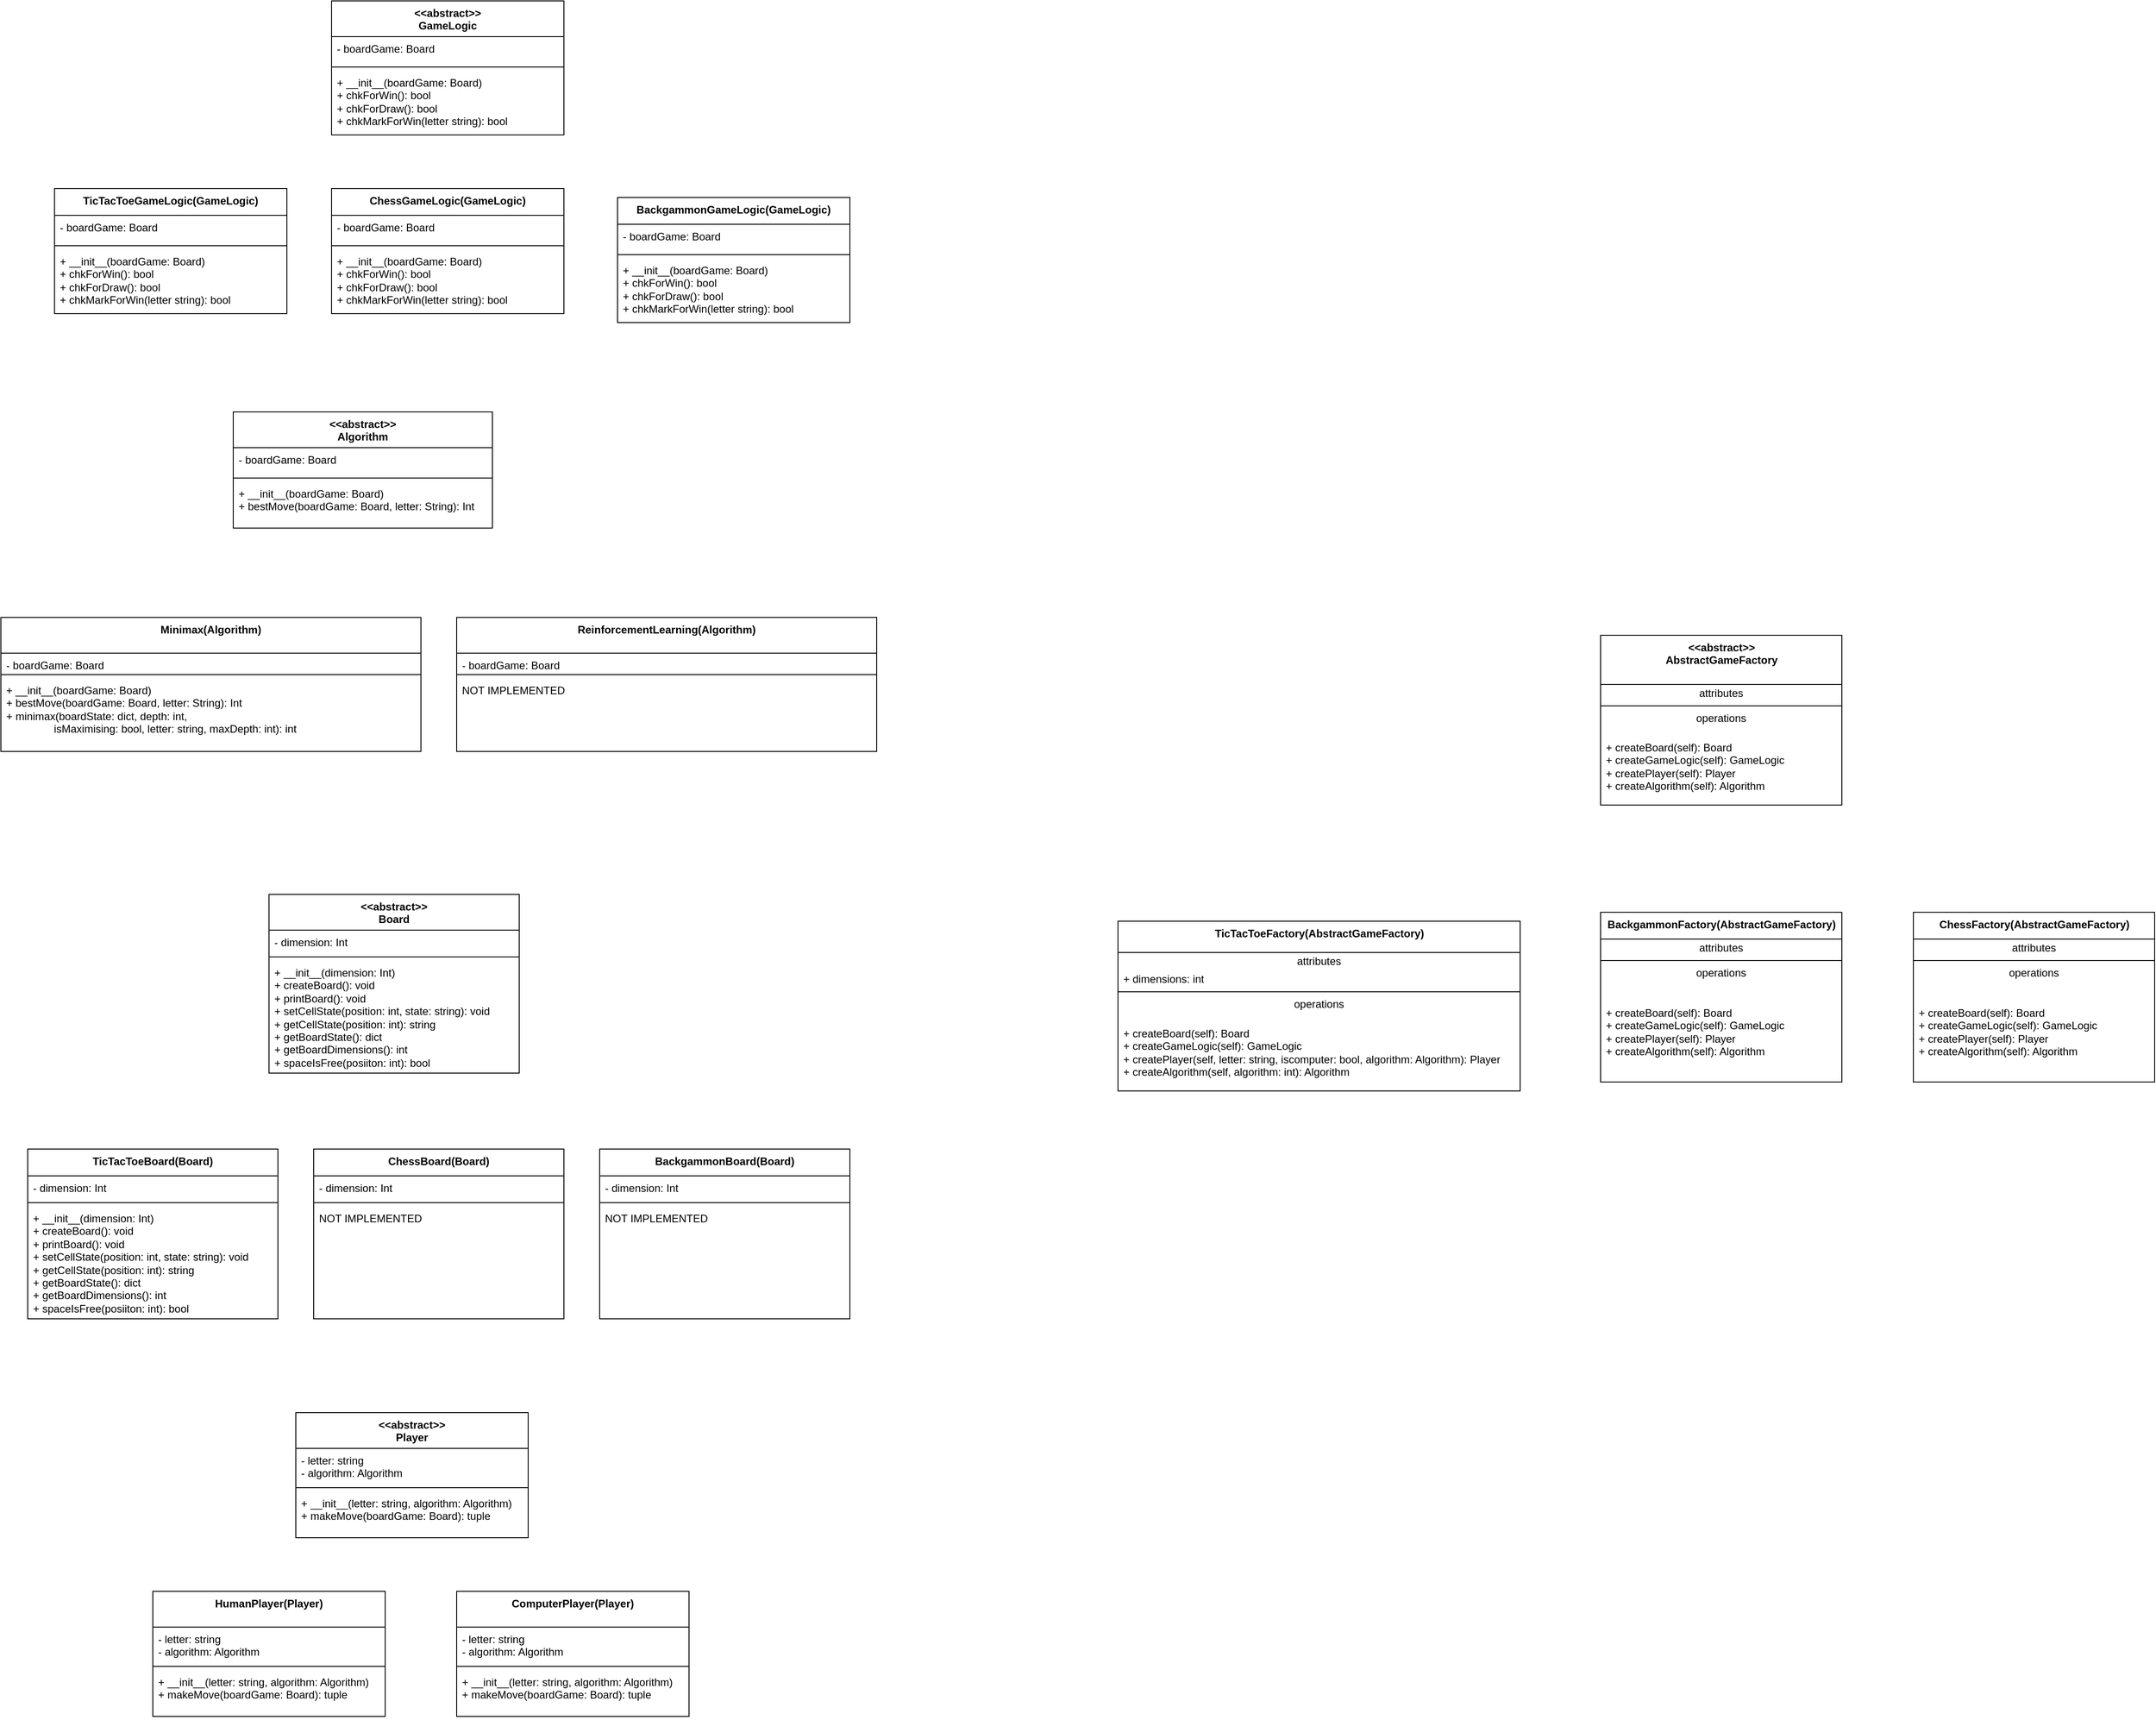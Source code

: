 <mxfile>
    <diagram id="mlrWmsT7ULeHNMqdVKXI" name="Page-1">
        <mxGraphModel dx="2434" dy="2727" grid="1" gridSize="10" guides="1" tooltips="1" connect="1" arrows="1" fold="1" page="1" pageScale="1" pageWidth="850" pageHeight="1100" background="none" math="0" shadow="0">
            <root>
                <mxCell id="0"/>
                <mxCell id="1" parent="0"/>
                <mxCell id="23" value="&lt;span style=&quot;font-weight: 700;&quot;&gt;TicTacToeFactory(AbstractGameFactory)&lt;/span&gt;" style="swimlane;fontStyle=0;align=center;verticalAlign=top;childLayout=stackLayout;horizontal=1;startSize=35;horizontalStack=0;resizeParent=1;resizeParentMax=0;resizeLast=0;collapsible=0;marginBottom=0;html=1;" vertex="1" parent="1">
                    <mxGeometry x="900" y="330" width="450" height="190" as="geometry"/>
                </mxCell>
                <mxCell id="24" value="attributes" style="text;html=1;strokeColor=none;fillColor=none;align=center;verticalAlign=middle;spacingLeft=4;spacingRight=4;overflow=hidden;rotatable=0;points=[[0,0.5],[1,0.5]];portConstraint=eastwest;" vertex="1" parent="23">
                    <mxGeometry y="35" width="450" height="20" as="geometry"/>
                </mxCell>
                <mxCell id="25" value="+ dimensions: int" style="text;html=1;strokeColor=none;fillColor=none;align=left;verticalAlign=middle;spacingLeft=4;spacingRight=4;overflow=hidden;rotatable=0;points=[[0,0.5],[1,0.5]];portConstraint=eastwest;" vertex="1" parent="23">
                    <mxGeometry y="55" width="450" height="20" as="geometry"/>
                </mxCell>
                <mxCell id="28" value="" style="line;strokeWidth=1;fillColor=none;align=left;verticalAlign=middle;spacingTop=-1;spacingLeft=3;spacingRight=3;rotatable=0;labelPosition=right;points=[];portConstraint=eastwest;" vertex="1" parent="23">
                    <mxGeometry y="75" width="450" height="8" as="geometry"/>
                </mxCell>
                <mxCell id="29" value="operations" style="text;html=1;strokeColor=none;fillColor=none;align=center;verticalAlign=middle;spacingLeft=4;spacingRight=4;overflow=hidden;rotatable=0;points=[[0,0.5],[1,0.5]];portConstraint=eastwest;" vertex="1" parent="23">
                    <mxGeometry y="83" width="450" height="20" as="geometry"/>
                </mxCell>
                <mxCell id="30" value="+ createBoard(self): Board&lt;br&gt;+ createGameLogic(self): GameLogic&lt;br&gt;+ createPlayer(self, letter: string, iscomputer: bool, algorithm: Algorithm): Player&lt;br&gt;+ createAlgorithm(self, algorithm: int): Algorithm" style="text;html=1;strokeColor=none;fillColor=none;align=left;verticalAlign=middle;spacingLeft=4;spacingRight=4;overflow=hidden;rotatable=0;points=[[0,0.5],[1,0.5]];portConstraint=eastwest;" vertex="1" parent="23">
                    <mxGeometry y="103" width="450" height="87" as="geometry"/>
                </mxCell>
                <mxCell id="31" value="&lt;span style=&quot;font-weight: 700;&quot;&gt;BackgammonFactory(AbstractGameFactory)&lt;/span&gt;" style="swimlane;fontStyle=0;align=center;verticalAlign=top;childLayout=stackLayout;horizontal=1;startSize=30;horizontalStack=0;resizeParent=1;resizeParentMax=0;resizeLast=0;collapsible=0;marginBottom=0;html=1;" vertex="1" parent="1">
                    <mxGeometry x="1440" y="320" width="270" height="190" as="geometry"/>
                </mxCell>
                <mxCell id="32" value="attributes" style="text;html=1;strokeColor=none;fillColor=none;align=center;verticalAlign=middle;spacingLeft=4;spacingRight=4;overflow=hidden;rotatable=0;points=[[0,0.5],[1,0.5]];portConstraint=eastwest;" vertex="1" parent="31">
                    <mxGeometry y="30" width="270" height="20" as="geometry"/>
                </mxCell>
                <mxCell id="34" value="" style="line;strokeWidth=1;fillColor=none;align=left;verticalAlign=middle;spacingTop=-1;spacingLeft=3;spacingRight=3;rotatable=0;labelPosition=right;points=[];portConstraint=eastwest;" vertex="1" parent="31">
                    <mxGeometry y="50" width="270" height="8" as="geometry"/>
                </mxCell>
                <mxCell id="35" value="operations" style="text;html=1;strokeColor=none;fillColor=none;align=center;verticalAlign=middle;spacingLeft=4;spacingRight=4;overflow=hidden;rotatable=0;points=[[0,0.5],[1,0.5]];portConstraint=eastwest;" vertex="1" parent="31">
                    <mxGeometry y="58" width="270" height="20" as="geometry"/>
                </mxCell>
                <mxCell id="36" value="+ createBoard(self): Board&lt;br&gt;+ createGameLogic(self): GameLogic&lt;br&gt;+ createPlayer(self): Player&lt;br&gt;+ createAlgorithm(self): Algorithm" style="text;html=1;strokeColor=none;fillColor=none;align=left;verticalAlign=middle;spacingLeft=4;spacingRight=4;overflow=hidden;rotatable=0;points=[[0,0.5],[1,0.5]];portConstraint=eastwest;" vertex="1" parent="31">
                    <mxGeometry y="78" width="270" height="112" as="geometry"/>
                </mxCell>
                <mxCell id="37" value="&lt;span style=&quot;font-weight: 700;&quot;&gt;ChessFactory(AbstractGameFactory)&lt;/span&gt;" style="swimlane;fontStyle=0;align=center;verticalAlign=top;childLayout=stackLayout;horizontal=1;startSize=30;horizontalStack=0;resizeParent=1;resizeParentMax=0;resizeLast=0;collapsible=0;marginBottom=0;html=1;" vertex="1" parent="1">
                    <mxGeometry x="1790" y="320" width="270" height="190" as="geometry"/>
                </mxCell>
                <mxCell id="38" value="attributes" style="text;html=1;strokeColor=none;fillColor=none;align=center;verticalAlign=middle;spacingLeft=4;spacingRight=4;overflow=hidden;rotatable=0;points=[[0,0.5],[1,0.5]];portConstraint=eastwest;" vertex="1" parent="37">
                    <mxGeometry y="30" width="270" height="20" as="geometry"/>
                </mxCell>
                <mxCell id="40" value="" style="line;strokeWidth=1;fillColor=none;align=left;verticalAlign=middle;spacingTop=-1;spacingLeft=3;spacingRight=3;rotatable=0;labelPosition=right;points=[];portConstraint=eastwest;" vertex="1" parent="37">
                    <mxGeometry y="50" width="270" height="8" as="geometry"/>
                </mxCell>
                <mxCell id="41" value="operations" style="text;html=1;strokeColor=none;fillColor=none;align=center;verticalAlign=middle;spacingLeft=4;spacingRight=4;overflow=hidden;rotatable=0;points=[[0,0.5],[1,0.5]];portConstraint=eastwest;" vertex="1" parent="37">
                    <mxGeometry y="58" width="270" height="20" as="geometry"/>
                </mxCell>
                <mxCell id="42" value="+ createBoard(self): Board&lt;br&gt;+ createGameLogic(self): GameLogic&lt;br&gt;+ createPlayer(self): Player&lt;br&gt;+ createAlgorithm(self): Algorithm" style="text;html=1;strokeColor=none;fillColor=none;align=left;verticalAlign=middle;spacingLeft=4;spacingRight=4;overflow=hidden;rotatable=0;points=[[0,0.5],[1,0.5]];portConstraint=eastwest;" vertex="1" parent="37">
                    <mxGeometry y="78" width="270" height="112" as="geometry"/>
                </mxCell>
                <mxCell id="43" value="&lt;span style=&quot;font-weight: 700;&quot;&gt;&amp;lt;&amp;lt;abstract&amp;gt;&amp;gt;&lt;/span&gt;&lt;br style=&quot;font-weight: 700;&quot;&gt;&lt;span style=&quot;font-weight: 700;&quot;&gt;AbstractGameFactory&lt;/span&gt;" style="swimlane;fontStyle=0;align=center;verticalAlign=top;childLayout=stackLayout;horizontal=1;startSize=55;horizontalStack=0;resizeParent=1;resizeParentMax=0;resizeLast=0;collapsible=0;marginBottom=0;html=1;" vertex="1" parent="1">
                    <mxGeometry x="1440" y="10" width="270" height="190" as="geometry"/>
                </mxCell>
                <mxCell id="44" value="attributes" style="text;html=1;strokeColor=none;fillColor=none;align=center;verticalAlign=middle;spacingLeft=4;spacingRight=4;overflow=hidden;rotatable=0;points=[[0,0.5],[1,0.5]];portConstraint=eastwest;" vertex="1" parent="43">
                    <mxGeometry y="55" width="270" height="20" as="geometry"/>
                </mxCell>
                <mxCell id="46" value="" style="line;strokeWidth=1;fillColor=none;align=left;verticalAlign=middle;spacingTop=-1;spacingLeft=3;spacingRight=3;rotatable=0;labelPosition=right;points=[];portConstraint=eastwest;" vertex="1" parent="43">
                    <mxGeometry y="75" width="270" height="8" as="geometry"/>
                </mxCell>
                <mxCell id="47" value="operations" style="text;html=1;strokeColor=none;fillColor=none;align=center;verticalAlign=middle;spacingLeft=4;spacingRight=4;overflow=hidden;rotatable=0;points=[[0,0.5],[1,0.5]];portConstraint=eastwest;" vertex="1" parent="43">
                    <mxGeometry y="83" width="270" height="20" as="geometry"/>
                </mxCell>
                <mxCell id="48" value="+ createBoard(self): Board&lt;br&gt;+ createGameLogic(self): GameLogic&lt;br&gt;+ createPlayer(self): Player&lt;br&gt;+ createAlgorithm(self): Algorithm" style="text;html=1;strokeColor=none;fillColor=none;align=left;verticalAlign=middle;spacingLeft=4;spacingRight=4;overflow=hidden;rotatable=0;points=[[0,0.5],[1,0.5]];portConstraint=eastwest;" vertex="1" parent="43">
                    <mxGeometry y="103" width="270" height="87" as="geometry"/>
                </mxCell>
                <mxCell id="52" value="&amp;lt;&amp;lt;abstract&amp;gt;&amp;gt;&lt;br&gt;Algorithm&lt;br&gt;" style="swimlane;fontStyle=1;align=center;verticalAlign=top;childLayout=stackLayout;horizontal=1;startSize=40;horizontalStack=0;resizeParent=1;resizeParentMax=0;resizeLast=0;collapsible=1;marginBottom=0;whiteSpace=wrap;html=1;" vertex="1" parent="1">
                    <mxGeometry x="-90" y="-240" width="290" height="130" as="geometry"/>
                </mxCell>
                <mxCell id="53" value="- boardGame: Board&lt;br&gt;" style="text;strokeColor=none;fillColor=none;align=left;verticalAlign=top;spacingLeft=4;spacingRight=4;overflow=hidden;rotatable=0;points=[[0,0.5],[1,0.5]];portConstraint=eastwest;whiteSpace=wrap;html=1;" vertex="1" parent="52">
                    <mxGeometry y="40" width="290" height="30" as="geometry"/>
                </mxCell>
                <mxCell id="54" value="" style="line;strokeWidth=1;fillColor=none;align=left;verticalAlign=middle;spacingTop=-1;spacingLeft=3;spacingRight=3;rotatable=0;labelPosition=right;points=[];portConstraint=eastwest;strokeColor=inherit;" vertex="1" parent="52">
                    <mxGeometry y="70" width="290" height="8" as="geometry"/>
                </mxCell>
                <mxCell id="55" value="+ __init__(boardGame: Board)&lt;br&gt;+ bestMove(boardGame: Board, letter: String): Int" style="text;strokeColor=none;fillColor=none;align=left;verticalAlign=top;spacingLeft=4;spacingRight=4;overflow=hidden;rotatable=0;points=[[0,0.5],[1,0.5]];portConstraint=eastwest;whiteSpace=wrap;html=1;" vertex="1" parent="52">
                    <mxGeometry y="78" width="290" height="52" as="geometry"/>
                </mxCell>
                <mxCell id="57" value="&amp;lt;&amp;lt;abstract&amp;gt;&amp;gt;&lt;br&gt;Board&lt;br&gt;" style="swimlane;fontStyle=1;align=center;verticalAlign=top;childLayout=stackLayout;horizontal=1;startSize=40;horizontalStack=0;resizeParent=1;resizeParentMax=0;resizeLast=0;collapsible=1;marginBottom=0;whiteSpace=wrap;html=1;" vertex="1" parent="1">
                    <mxGeometry x="-50" y="300" width="280" height="200" as="geometry"/>
                </mxCell>
                <mxCell id="58" value="- dimension: Int" style="text;strokeColor=none;fillColor=none;align=left;verticalAlign=top;spacingLeft=4;spacingRight=4;overflow=hidden;rotatable=0;points=[[0,0.5],[1,0.5]];portConstraint=eastwest;whiteSpace=wrap;html=1;" vertex="1" parent="57">
                    <mxGeometry y="40" width="280" height="26" as="geometry"/>
                </mxCell>
                <mxCell id="59" value="" style="line;strokeWidth=1;fillColor=none;align=left;verticalAlign=middle;spacingTop=-1;spacingLeft=3;spacingRight=3;rotatable=0;labelPosition=right;points=[];portConstraint=eastwest;strokeColor=inherit;" vertex="1" parent="57">
                    <mxGeometry y="66" width="280" height="8" as="geometry"/>
                </mxCell>
                <mxCell id="60" value="+ __init__(dimension: Int)&lt;br&gt;+ createBoard(): void&lt;br&gt;+ printBoard(): void&lt;br&gt;+ setCellState(position: int, state: string): void&lt;br&gt;+ getCellState(position: int): string&lt;br&gt;+ getBoardState(): dict&lt;br&gt;+ getBoardDimensions(): int&lt;br&gt;+ spaceIsFree(posiiton: int): bool" style="text;strokeColor=none;fillColor=none;align=left;verticalAlign=top;spacingLeft=4;spacingRight=4;overflow=hidden;rotatable=0;points=[[0,0.5],[1,0.5]];portConstraint=eastwest;whiteSpace=wrap;html=1;" vertex="1" parent="57">
                    <mxGeometry y="74" width="280" height="126" as="geometry"/>
                </mxCell>
                <mxCell id="61" value="&amp;lt;&amp;lt;abstract&amp;gt;&amp;gt;&lt;br&gt;GameLogic" style="swimlane;fontStyle=1;align=center;verticalAlign=top;childLayout=stackLayout;horizontal=1;startSize=40;horizontalStack=0;resizeParent=1;resizeParentMax=0;resizeLast=0;collapsible=1;marginBottom=0;whiteSpace=wrap;html=1;" vertex="1" parent="1">
                    <mxGeometry x="20" y="-700" width="260" height="150" as="geometry"/>
                </mxCell>
                <mxCell id="62" value="- boardGame: Board" style="text;strokeColor=none;fillColor=none;align=left;verticalAlign=top;spacingLeft=4;spacingRight=4;overflow=hidden;rotatable=0;points=[[0,0.5],[1,0.5]];portConstraint=eastwest;whiteSpace=wrap;html=1;" vertex="1" parent="61">
                    <mxGeometry y="40" width="260" height="30" as="geometry"/>
                </mxCell>
                <mxCell id="63" value="" style="line;strokeWidth=1;fillColor=none;align=left;verticalAlign=middle;spacingTop=-1;spacingLeft=3;spacingRight=3;rotatable=0;labelPosition=right;points=[];portConstraint=eastwest;strokeColor=inherit;" vertex="1" parent="61">
                    <mxGeometry y="70" width="260" height="8" as="geometry"/>
                </mxCell>
                <mxCell id="64" value="+ __init__(boardGame: Board)&lt;br&gt;+ chkForWin(): bool&lt;br&gt;+ chkForDraw(): bool&lt;br&gt;+ chkMarkForWin(letter string): bool" style="text;strokeColor=none;fillColor=none;align=left;verticalAlign=top;spacingLeft=4;spacingRight=4;overflow=hidden;rotatable=0;points=[[0,0.5],[1,0.5]];portConstraint=eastwest;whiteSpace=wrap;html=1;" vertex="1" parent="61">
                    <mxGeometry y="78" width="260" height="72" as="geometry"/>
                </mxCell>
                <mxCell id="65" value="&amp;lt;&amp;lt;abstract&amp;gt;&amp;gt;&lt;br&gt;Player" style="swimlane;fontStyle=1;align=center;verticalAlign=top;childLayout=stackLayout;horizontal=1;startSize=40;horizontalStack=0;resizeParent=1;resizeParentMax=0;resizeLast=0;collapsible=1;marginBottom=0;whiteSpace=wrap;html=1;" vertex="1" parent="1">
                    <mxGeometry x="-20" y="880" width="260" height="140" as="geometry"/>
                </mxCell>
                <mxCell id="66" value="- letter: string&lt;br&gt;- algorithm: Algorithm" style="text;strokeColor=none;fillColor=none;align=left;verticalAlign=top;spacingLeft=4;spacingRight=4;overflow=hidden;rotatable=0;points=[[0,0.5],[1,0.5]];portConstraint=eastwest;whiteSpace=wrap;html=1;" vertex="1" parent="65">
                    <mxGeometry y="40" width="260" height="40" as="geometry"/>
                </mxCell>
                <mxCell id="67" value="" style="line;strokeWidth=1;fillColor=none;align=left;verticalAlign=middle;spacingTop=-1;spacingLeft=3;spacingRight=3;rotatable=0;labelPosition=right;points=[];portConstraint=eastwest;strokeColor=inherit;" vertex="1" parent="65">
                    <mxGeometry y="80" width="260" height="8" as="geometry"/>
                </mxCell>
                <mxCell id="68" value="+ __init__(letter: string, algorithm: Algorithm)&lt;br&gt;+ makeMove(boardGame: Board): tuple" style="text;strokeColor=none;fillColor=none;align=left;verticalAlign=top;spacingLeft=4;spacingRight=4;overflow=hidden;rotatable=0;points=[[0,0.5],[1,0.5]];portConstraint=eastwest;whiteSpace=wrap;html=1;" vertex="1" parent="65">
                    <mxGeometry y="88" width="260" height="52" as="geometry"/>
                </mxCell>
                <mxCell id="69" value="HumanPlayer(Player)" style="swimlane;fontStyle=1;align=center;verticalAlign=top;childLayout=stackLayout;horizontal=1;startSize=40;horizontalStack=0;resizeParent=1;resizeParentMax=0;resizeLast=0;collapsible=1;marginBottom=0;whiteSpace=wrap;html=1;" vertex="1" parent="1">
                    <mxGeometry x="-180" y="1080" width="260" height="140" as="geometry"/>
                </mxCell>
                <mxCell id="70" value="- letter: string&lt;br&gt;- algorithm: Algorithm" style="text;strokeColor=none;fillColor=none;align=left;verticalAlign=top;spacingLeft=4;spacingRight=4;overflow=hidden;rotatable=0;points=[[0,0.5],[1,0.5]];portConstraint=eastwest;whiteSpace=wrap;html=1;" vertex="1" parent="69">
                    <mxGeometry y="40" width="260" height="40" as="geometry"/>
                </mxCell>
                <mxCell id="71" value="" style="line;strokeWidth=1;fillColor=none;align=left;verticalAlign=middle;spacingTop=-1;spacingLeft=3;spacingRight=3;rotatable=0;labelPosition=right;points=[];portConstraint=eastwest;strokeColor=inherit;" vertex="1" parent="69">
                    <mxGeometry y="80" width="260" height="8" as="geometry"/>
                </mxCell>
                <mxCell id="72" value="+ __init__(letter: string, algorithm: Algorithm)&lt;br&gt;+ makeMove(boardGame: Board): tuple" style="text;strokeColor=none;fillColor=none;align=left;verticalAlign=top;spacingLeft=4;spacingRight=4;overflow=hidden;rotatable=0;points=[[0,0.5],[1,0.5]];portConstraint=eastwest;whiteSpace=wrap;html=1;" vertex="1" parent="69">
                    <mxGeometry y="88" width="260" height="52" as="geometry"/>
                </mxCell>
                <mxCell id="73" value="Minimax(Algorithm)" style="swimlane;fontStyle=1;align=center;verticalAlign=top;childLayout=stackLayout;horizontal=1;startSize=40;horizontalStack=0;resizeParent=1;resizeParentMax=0;resizeLast=0;collapsible=1;marginBottom=0;whiteSpace=wrap;html=1;" vertex="1" parent="1">
                    <mxGeometry x="-350" y="-10" width="470" height="150" as="geometry"/>
                </mxCell>
                <mxCell id="74" value="- boardGame: Board&lt;br&gt;" style="text;strokeColor=none;fillColor=none;align=left;verticalAlign=top;spacingLeft=4;spacingRight=4;overflow=hidden;rotatable=0;points=[[0,0.5],[1,0.5]];portConstraint=eastwest;whiteSpace=wrap;html=1;" vertex="1" parent="73">
                    <mxGeometry y="40" width="470" height="20" as="geometry"/>
                </mxCell>
                <mxCell id="75" value="" style="line;strokeWidth=1;fillColor=none;align=left;verticalAlign=middle;spacingTop=-1;spacingLeft=3;spacingRight=3;rotatable=0;labelPosition=right;points=[];portConstraint=eastwest;strokeColor=inherit;" vertex="1" parent="73">
                    <mxGeometry y="60" width="470" height="8" as="geometry"/>
                </mxCell>
                <mxCell id="76" value="+ __init__(boardGame: Board)&lt;br&gt;+ bestMove(boardGame: Board, letter: String): Int&lt;br&gt;+ minimax(boardState: dict, depth: int, &lt;br&gt;&lt;span style=&quot;white-space: pre;&quot;&gt;&#9;&lt;/span&gt;&lt;span style=&quot;white-space: pre;&quot;&gt;&#9;&lt;/span&gt;isMaximising: bool, letter: string, maxDepth: int): int" style="text;strokeColor=none;fillColor=none;align=left;verticalAlign=top;spacingLeft=4;spacingRight=4;overflow=hidden;rotatable=0;points=[[0,0.5],[1,0.5]];portConstraint=eastwest;whiteSpace=wrap;html=1;" vertex="1" parent="73">
                    <mxGeometry y="68" width="470" height="82" as="geometry"/>
                </mxCell>
                <mxCell id="78" value="TicTacToeBoard(Board)" style="swimlane;fontStyle=1;align=center;verticalAlign=top;childLayout=stackLayout;horizontal=1;startSize=30;horizontalStack=0;resizeParent=1;resizeParentMax=0;resizeLast=0;collapsible=1;marginBottom=0;whiteSpace=wrap;html=1;" vertex="1" parent="1">
                    <mxGeometry x="-320" y="585" width="280" height="190" as="geometry"/>
                </mxCell>
                <mxCell id="79" value="- dimension: Int" style="text;strokeColor=none;fillColor=none;align=left;verticalAlign=top;spacingLeft=4;spacingRight=4;overflow=hidden;rotatable=0;points=[[0,0.5],[1,0.5]];portConstraint=eastwest;whiteSpace=wrap;html=1;" vertex="1" parent="78">
                    <mxGeometry y="30" width="280" height="26" as="geometry"/>
                </mxCell>
                <mxCell id="80" value="" style="line;strokeWidth=1;fillColor=none;align=left;verticalAlign=middle;spacingTop=-1;spacingLeft=3;spacingRight=3;rotatable=0;labelPosition=right;points=[];portConstraint=eastwest;strokeColor=inherit;" vertex="1" parent="78">
                    <mxGeometry y="56" width="280" height="8" as="geometry"/>
                </mxCell>
                <mxCell id="81" value="+ __init__(dimension: Int)&lt;br&gt;+ createBoard(): void&lt;br&gt;+ printBoard(): void&lt;br&gt;+ setCellState(position: int, state: string): void&lt;br&gt;+ getCellState(position: int): string&lt;br&gt;+ getBoardState(): dict&lt;br&gt;+ getBoardDimensions(): int&lt;br&gt;+ spaceIsFree(posiiton: int): bool" style="text;strokeColor=none;fillColor=none;align=left;verticalAlign=top;spacingLeft=4;spacingRight=4;overflow=hidden;rotatable=0;points=[[0,0.5],[1,0.5]];portConstraint=eastwest;whiteSpace=wrap;html=1;" vertex="1" parent="78">
                    <mxGeometry y="64" width="280" height="126" as="geometry"/>
                </mxCell>
                <mxCell id="82" value="TicTacToeGameLogic(GameLogic)" style="swimlane;fontStyle=1;align=center;verticalAlign=top;childLayout=stackLayout;horizontal=1;startSize=30;horizontalStack=0;resizeParent=1;resizeParentMax=0;resizeLast=0;collapsible=1;marginBottom=0;whiteSpace=wrap;html=1;" vertex="1" parent="1">
                    <mxGeometry x="-290" y="-490" width="260" height="140" as="geometry"/>
                </mxCell>
                <mxCell id="83" value="- boardGame: Board" style="text;strokeColor=none;fillColor=none;align=left;verticalAlign=top;spacingLeft=4;spacingRight=4;overflow=hidden;rotatable=0;points=[[0,0.5],[1,0.5]];portConstraint=eastwest;whiteSpace=wrap;html=1;" vertex="1" parent="82">
                    <mxGeometry y="30" width="260" height="30" as="geometry"/>
                </mxCell>
                <mxCell id="84" value="" style="line;strokeWidth=1;fillColor=none;align=left;verticalAlign=middle;spacingTop=-1;spacingLeft=3;spacingRight=3;rotatable=0;labelPosition=right;points=[];portConstraint=eastwest;strokeColor=inherit;" vertex="1" parent="82">
                    <mxGeometry y="60" width="260" height="8" as="geometry"/>
                </mxCell>
                <mxCell id="85" value="+ __init__(boardGame: Board)&lt;br&gt;+ chkForWin(): bool&lt;br&gt;+ chkForDraw(): bool&lt;br&gt;+ chkMarkForWin(letter string): bool" style="text;strokeColor=none;fillColor=none;align=left;verticalAlign=top;spacingLeft=4;spacingRight=4;overflow=hidden;rotatable=0;points=[[0,0.5],[1,0.5]];portConstraint=eastwest;whiteSpace=wrap;html=1;" vertex="1" parent="82">
                    <mxGeometry y="68" width="260" height="72" as="geometry"/>
                </mxCell>
                <mxCell id="86" value="ComputerPlayer(Player)" style="swimlane;fontStyle=1;align=center;verticalAlign=top;childLayout=stackLayout;horizontal=1;startSize=40;horizontalStack=0;resizeParent=1;resizeParentMax=0;resizeLast=0;collapsible=1;marginBottom=0;whiteSpace=wrap;html=1;" vertex="1" parent="1">
                    <mxGeometry x="160" y="1080" width="260" height="140" as="geometry"/>
                </mxCell>
                <mxCell id="87" value="- letter: string&lt;br&gt;- algorithm: Algorithm" style="text;strokeColor=none;fillColor=none;align=left;verticalAlign=top;spacingLeft=4;spacingRight=4;overflow=hidden;rotatable=0;points=[[0,0.5],[1,0.5]];portConstraint=eastwest;whiteSpace=wrap;html=1;" vertex="1" parent="86">
                    <mxGeometry y="40" width="260" height="40" as="geometry"/>
                </mxCell>
                <mxCell id="88" value="" style="line;strokeWidth=1;fillColor=none;align=left;verticalAlign=middle;spacingTop=-1;spacingLeft=3;spacingRight=3;rotatable=0;labelPosition=right;points=[];portConstraint=eastwest;strokeColor=inherit;" vertex="1" parent="86">
                    <mxGeometry y="80" width="260" height="8" as="geometry"/>
                </mxCell>
                <mxCell id="89" value="+ __init__(letter: string, algorithm: Algorithm)&lt;br&gt;+ makeMove(boardGame: Board): tuple" style="text;strokeColor=none;fillColor=none;align=left;verticalAlign=top;spacingLeft=4;spacingRight=4;overflow=hidden;rotatable=0;points=[[0,0.5],[1,0.5]];portConstraint=eastwest;whiteSpace=wrap;html=1;" vertex="1" parent="86">
                    <mxGeometry y="88" width="260" height="52" as="geometry"/>
                </mxCell>
                <mxCell id="90" value="ReinforcementLearning(Algorithm)" style="swimlane;fontStyle=1;align=center;verticalAlign=top;childLayout=stackLayout;horizontal=1;startSize=40;horizontalStack=0;resizeParent=1;resizeParentMax=0;resizeLast=0;collapsible=1;marginBottom=0;whiteSpace=wrap;html=1;" vertex="1" parent="1">
                    <mxGeometry x="160" y="-10" width="470" height="150" as="geometry"/>
                </mxCell>
                <mxCell id="91" value="- boardGame: Board&lt;br&gt;" style="text;strokeColor=none;fillColor=none;align=left;verticalAlign=top;spacingLeft=4;spacingRight=4;overflow=hidden;rotatable=0;points=[[0,0.5],[1,0.5]];portConstraint=eastwest;whiteSpace=wrap;html=1;" vertex="1" parent="90">
                    <mxGeometry y="40" width="470" height="20" as="geometry"/>
                </mxCell>
                <mxCell id="92" value="" style="line;strokeWidth=1;fillColor=none;align=left;verticalAlign=middle;spacingTop=-1;spacingLeft=3;spacingRight=3;rotatable=0;labelPosition=right;points=[];portConstraint=eastwest;strokeColor=inherit;" vertex="1" parent="90">
                    <mxGeometry y="60" width="470" height="8" as="geometry"/>
                </mxCell>
                <mxCell id="93" value="NOT IMPLEMENTED" style="text;strokeColor=none;fillColor=none;align=left;verticalAlign=top;spacingLeft=4;spacingRight=4;overflow=hidden;rotatable=0;points=[[0,0.5],[1,0.5]];portConstraint=eastwest;whiteSpace=wrap;html=1;" vertex="1" parent="90">
                    <mxGeometry y="68" width="470" height="82" as="geometry"/>
                </mxCell>
                <mxCell id="94" value="ChessBoard(Board)" style="swimlane;fontStyle=1;align=center;verticalAlign=top;childLayout=stackLayout;horizontal=1;startSize=30;horizontalStack=0;resizeParent=1;resizeParentMax=0;resizeLast=0;collapsible=1;marginBottom=0;whiteSpace=wrap;html=1;" vertex="1" parent="1">
                    <mxGeometry y="585" width="280" height="190" as="geometry"/>
                </mxCell>
                <mxCell id="95" value="- dimension: Int" style="text;strokeColor=none;fillColor=none;align=left;verticalAlign=top;spacingLeft=4;spacingRight=4;overflow=hidden;rotatable=0;points=[[0,0.5],[1,0.5]];portConstraint=eastwest;whiteSpace=wrap;html=1;" vertex="1" parent="94">
                    <mxGeometry y="30" width="280" height="26" as="geometry"/>
                </mxCell>
                <mxCell id="96" value="" style="line;strokeWidth=1;fillColor=none;align=left;verticalAlign=middle;spacingTop=-1;spacingLeft=3;spacingRight=3;rotatable=0;labelPosition=right;points=[];portConstraint=eastwest;strokeColor=inherit;" vertex="1" parent="94">
                    <mxGeometry y="56" width="280" height="8" as="geometry"/>
                </mxCell>
                <mxCell id="97" value="NOT IMPLEMENTED" style="text;strokeColor=none;fillColor=none;align=left;verticalAlign=top;spacingLeft=4;spacingRight=4;overflow=hidden;rotatable=0;points=[[0,0.5],[1,0.5]];portConstraint=eastwest;whiteSpace=wrap;html=1;" vertex="1" parent="94">
                    <mxGeometry y="64" width="280" height="126" as="geometry"/>
                </mxCell>
                <mxCell id="98" value="BackgammonBoard(Board)" style="swimlane;fontStyle=1;align=center;verticalAlign=top;childLayout=stackLayout;horizontal=1;startSize=30;horizontalStack=0;resizeParent=1;resizeParentMax=0;resizeLast=0;collapsible=1;marginBottom=0;whiteSpace=wrap;html=1;" vertex="1" parent="1">
                    <mxGeometry x="320" y="585" width="280" height="190" as="geometry"/>
                </mxCell>
                <mxCell id="99" value="- dimension: Int" style="text;strokeColor=none;fillColor=none;align=left;verticalAlign=top;spacingLeft=4;spacingRight=4;overflow=hidden;rotatable=0;points=[[0,0.5],[1,0.5]];portConstraint=eastwest;whiteSpace=wrap;html=1;" vertex="1" parent="98">
                    <mxGeometry y="30" width="280" height="26" as="geometry"/>
                </mxCell>
                <mxCell id="100" value="" style="line;strokeWidth=1;fillColor=none;align=left;verticalAlign=middle;spacingTop=-1;spacingLeft=3;spacingRight=3;rotatable=0;labelPosition=right;points=[];portConstraint=eastwest;strokeColor=inherit;" vertex="1" parent="98">
                    <mxGeometry y="56" width="280" height="8" as="geometry"/>
                </mxCell>
                <mxCell id="101" value="NOT IMPLEMENTED" style="text;strokeColor=none;fillColor=none;align=left;verticalAlign=top;spacingLeft=4;spacingRight=4;overflow=hidden;rotatable=0;points=[[0,0.5],[1,0.5]];portConstraint=eastwest;whiteSpace=wrap;html=1;" vertex="1" parent="98">
                    <mxGeometry y="64" width="280" height="126" as="geometry"/>
                </mxCell>
                <mxCell id="102" value="ChessGameLogic(GameLogic)" style="swimlane;fontStyle=1;align=center;verticalAlign=top;childLayout=stackLayout;horizontal=1;startSize=30;horizontalStack=0;resizeParent=1;resizeParentMax=0;resizeLast=0;collapsible=1;marginBottom=0;whiteSpace=wrap;html=1;" vertex="1" parent="1">
                    <mxGeometry x="20" y="-490" width="260" height="140" as="geometry"/>
                </mxCell>
                <mxCell id="103" value="- boardGame: Board" style="text;strokeColor=none;fillColor=none;align=left;verticalAlign=top;spacingLeft=4;spacingRight=4;overflow=hidden;rotatable=0;points=[[0,0.5],[1,0.5]];portConstraint=eastwest;whiteSpace=wrap;html=1;" vertex="1" parent="102">
                    <mxGeometry y="30" width="260" height="30" as="geometry"/>
                </mxCell>
                <mxCell id="104" value="" style="line;strokeWidth=1;fillColor=none;align=left;verticalAlign=middle;spacingTop=-1;spacingLeft=3;spacingRight=3;rotatable=0;labelPosition=right;points=[];portConstraint=eastwest;strokeColor=inherit;" vertex="1" parent="102">
                    <mxGeometry y="60" width="260" height="8" as="geometry"/>
                </mxCell>
                <mxCell id="105" value="+ __init__(boardGame: Board)&lt;br&gt;+ chkForWin(): bool&lt;br&gt;+ chkForDraw(): bool&lt;br&gt;+ chkMarkForWin(letter string): bool" style="text;strokeColor=none;fillColor=none;align=left;verticalAlign=top;spacingLeft=4;spacingRight=4;overflow=hidden;rotatable=0;points=[[0,0.5],[1,0.5]];portConstraint=eastwest;whiteSpace=wrap;html=1;" vertex="1" parent="102">
                    <mxGeometry y="68" width="260" height="72" as="geometry"/>
                </mxCell>
                <mxCell id="107" value="BackgammonGameLogic(GameLogic)" style="swimlane;fontStyle=1;align=center;verticalAlign=top;childLayout=stackLayout;horizontal=1;startSize=30;horizontalStack=0;resizeParent=1;resizeParentMax=0;resizeLast=0;collapsible=1;marginBottom=0;whiteSpace=wrap;html=1;" vertex="1" parent="1">
                    <mxGeometry x="340" y="-480" width="260" height="140" as="geometry"/>
                </mxCell>
                <mxCell id="108" value="- boardGame: Board" style="text;strokeColor=none;fillColor=none;align=left;verticalAlign=top;spacingLeft=4;spacingRight=4;overflow=hidden;rotatable=0;points=[[0,0.5],[1,0.5]];portConstraint=eastwest;whiteSpace=wrap;html=1;" vertex="1" parent="107">
                    <mxGeometry y="30" width="260" height="30" as="geometry"/>
                </mxCell>
                <mxCell id="109" value="" style="line;strokeWidth=1;fillColor=none;align=left;verticalAlign=middle;spacingTop=-1;spacingLeft=3;spacingRight=3;rotatable=0;labelPosition=right;points=[];portConstraint=eastwest;strokeColor=inherit;" vertex="1" parent="107">
                    <mxGeometry y="60" width="260" height="8" as="geometry"/>
                </mxCell>
                <mxCell id="110" value="+ __init__(boardGame: Board)&lt;br&gt;+ chkForWin(): bool&lt;br&gt;+ chkForDraw(): bool&lt;br&gt;+ chkMarkForWin(letter string): bool" style="text;strokeColor=none;fillColor=none;align=left;verticalAlign=top;spacingLeft=4;spacingRight=4;overflow=hidden;rotatable=0;points=[[0,0.5],[1,0.5]];portConstraint=eastwest;whiteSpace=wrap;html=1;" vertex="1" parent="107">
                    <mxGeometry y="68" width="260" height="72" as="geometry"/>
                </mxCell>
            </root>
        </mxGraphModel>
    </diagram>
</mxfile>